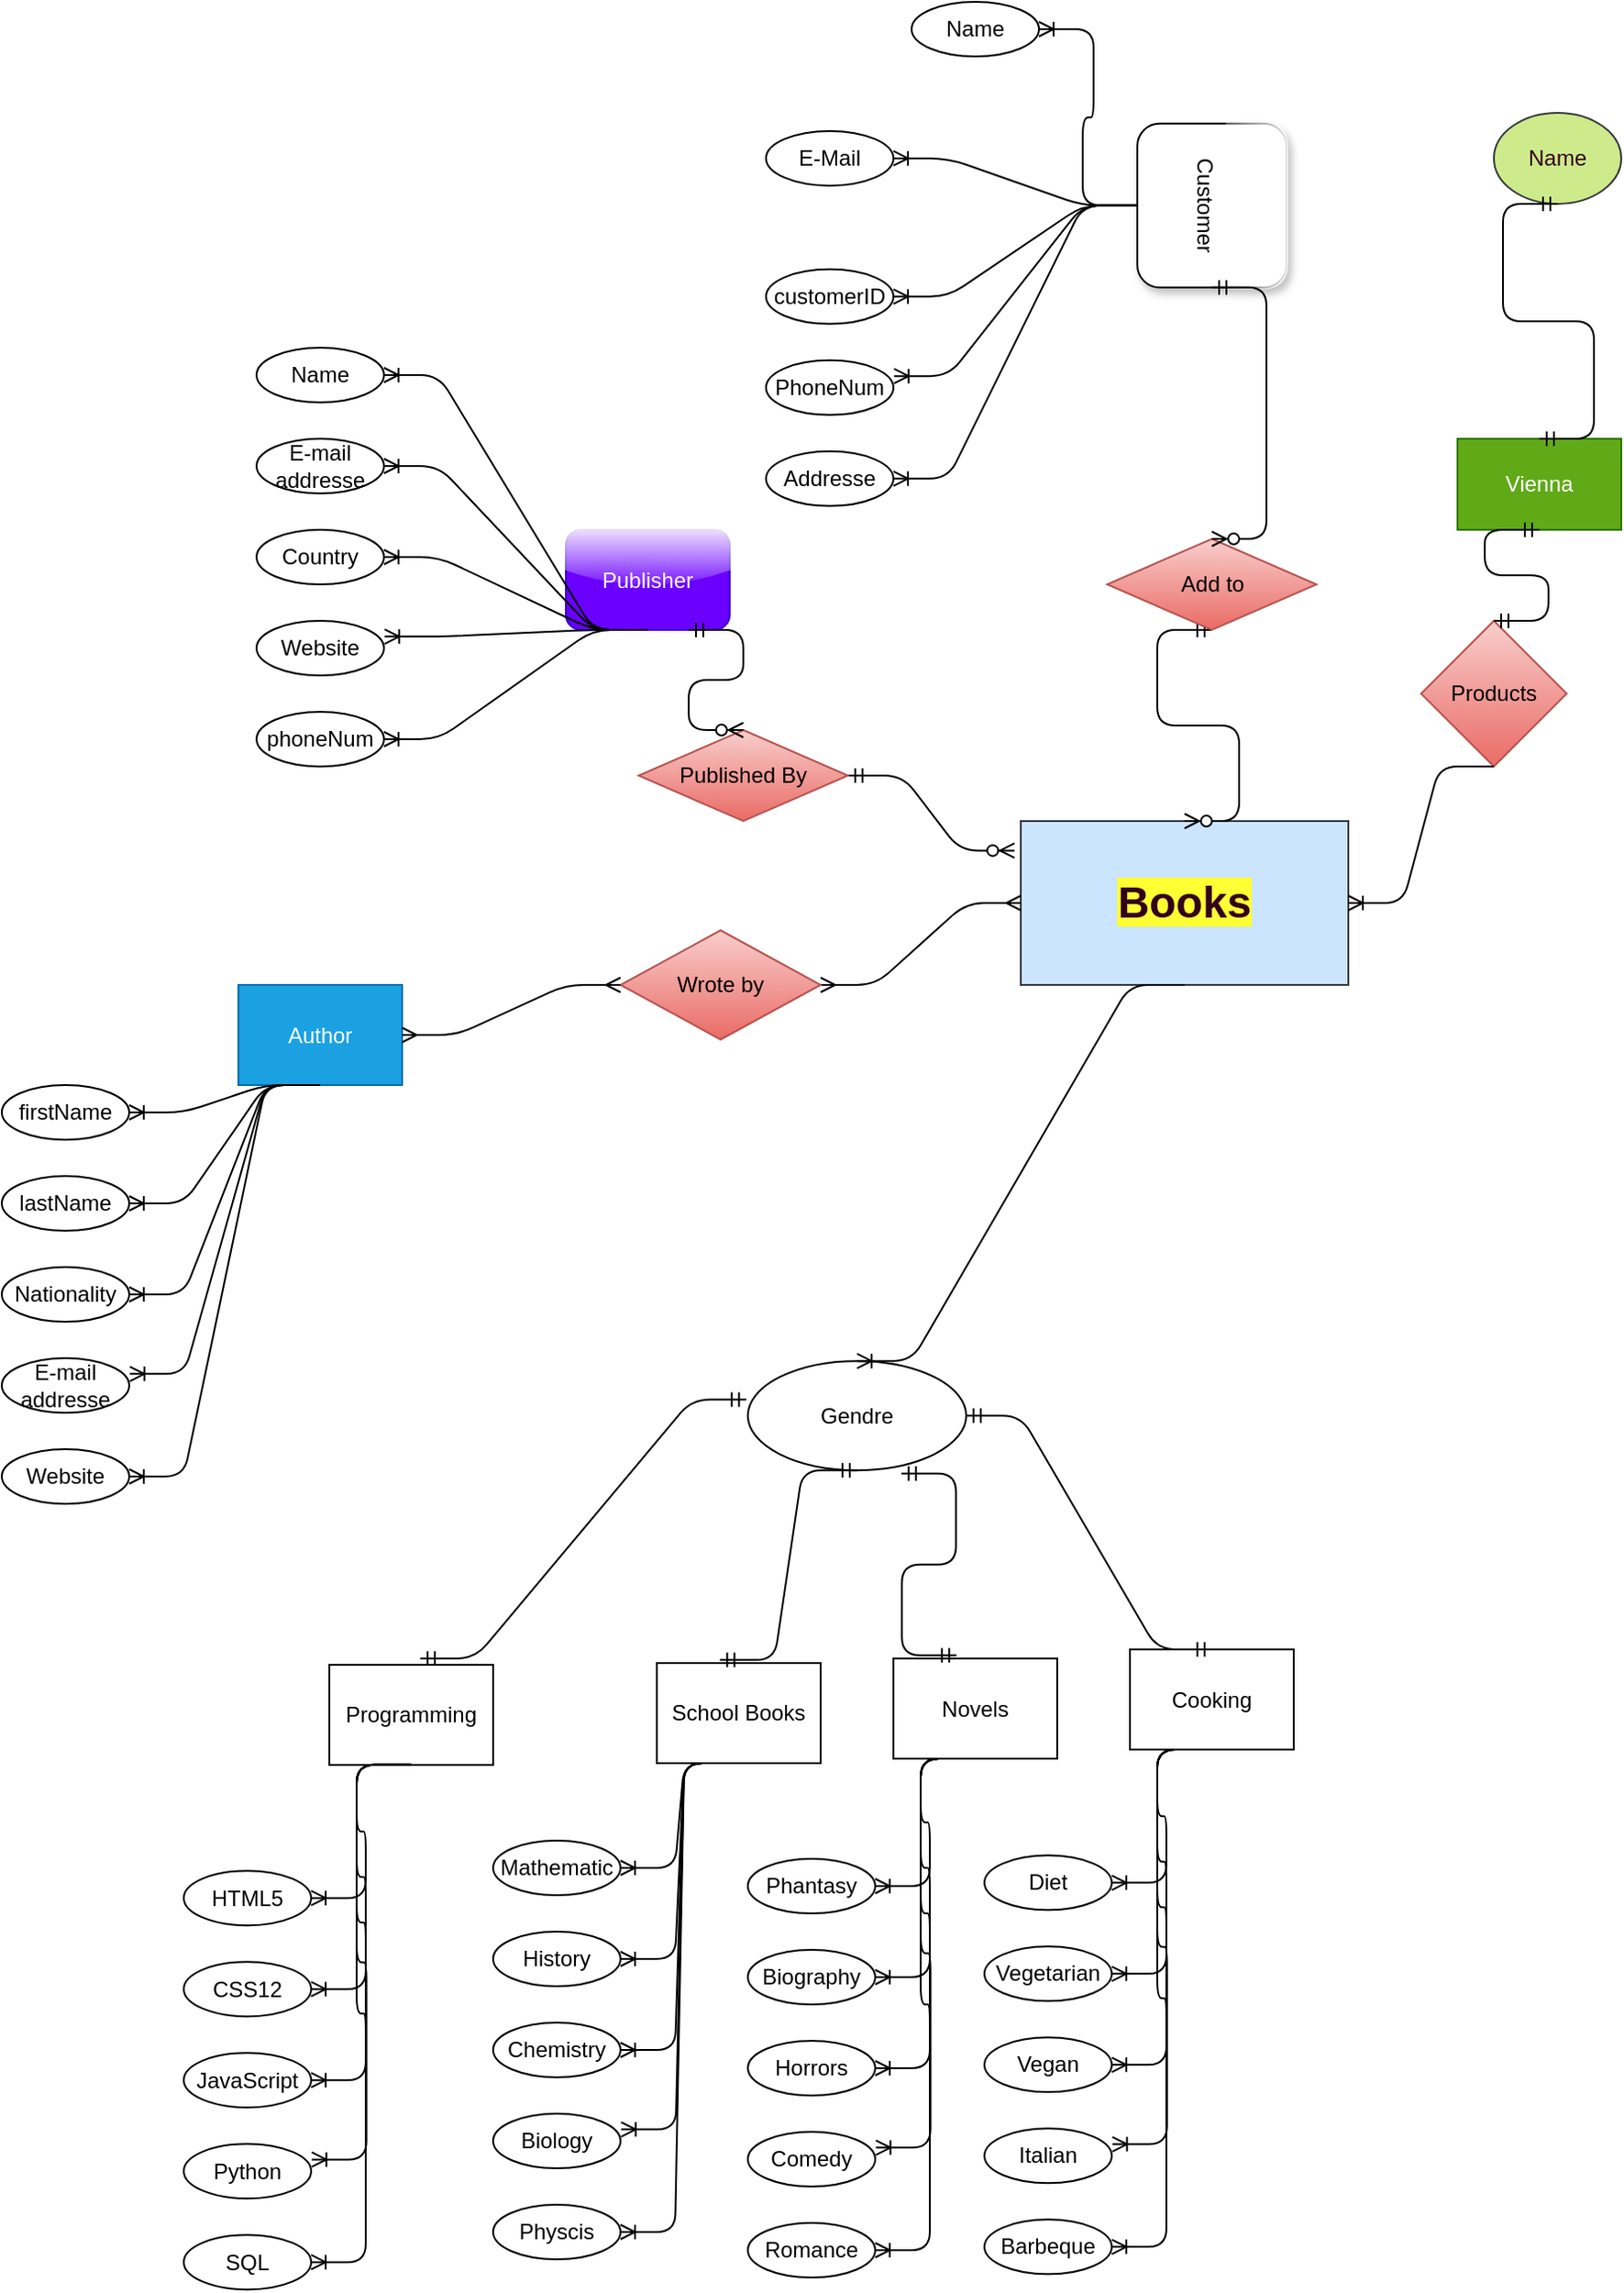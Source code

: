 <mxfile>
    <diagram id="5tubmODSqMUih_BJ8PE-" name="Page-1">
        <mxGraphModel dx="1701" dy="612" grid="1" gridSize="10" guides="1" tooltips="1" connect="1" arrows="1" fold="1" page="1" pageScale="1" pageWidth="827" pageHeight="1169" math="0" shadow="0">
            <root>
                <mxCell id="0"/>
                <mxCell id="1" parent="0"/>
                <mxCell id="5" value="&lt;font color=&quot;#33001a&quot;&gt;Name&lt;/font&gt;" style="ellipse;whiteSpace=wrap;html=1;labelBackgroundColor=none;fillColor=#cdeb8b;strokeColor=#36393d;" vertex="1" parent="1">
                    <mxGeometry x="670" y="120.95" width="70" height="50" as="geometry"/>
                </mxCell>
                <mxCell id="12" value="School Books" style="whiteSpace=wrap;html=1;" vertex="1" parent="1">
                    <mxGeometry x="210" y="972.5" width="90" height="55" as="geometry"/>
                </mxCell>
                <mxCell id="26" value="Vienna" style="whiteSpace=wrap;html=1;fillColor=#60a917;strokeColor=#2D7600;fontColor=#ffffff;" vertex="1" parent="1">
                    <mxGeometry x="650" y="300" width="90" height="50" as="geometry"/>
                </mxCell>
                <mxCell id="31" value="Products" style="rhombus;whiteSpace=wrap;html=1;gradientColor=#ea6b66;fillColor=#f8cecc;strokeColor=#b85450;" vertex="1" parent="1">
                    <mxGeometry x="630" y="400" width="80" height="80" as="geometry"/>
                </mxCell>
                <mxCell id="32" value="" style="edgeStyle=entityRelationEdgeStyle;fontSize=12;html=1;endArrow=ERmandOne;startArrow=ERmandOne;entryX=0.5;entryY=1;entryDx=0;entryDy=0;exitX=0.5;exitY=0;exitDx=0;exitDy=0;" edge="1" parent="1" source="26" target="5">
                    <mxGeometry width="100" height="100" relative="1" as="geometry">
                        <mxPoint x="620" y="380" as="sourcePoint"/>
                        <mxPoint x="720" y="280" as="targetPoint"/>
                    </mxGeometry>
                </mxCell>
                <mxCell id="33" value="" style="edgeStyle=entityRelationEdgeStyle;fontSize=12;html=1;endArrow=ERmandOne;startArrow=ERmandOne;entryX=0.5;entryY=1;entryDx=0;entryDy=0;exitX=0.5;exitY=0;exitDx=0;exitDy=0;" edge="1" parent="1" source="31" target="26">
                    <mxGeometry width="100" height="100" relative="1" as="geometry">
                        <mxPoint x="490" y="430" as="sourcePoint"/>
                        <mxPoint x="590" y="330" as="targetPoint"/>
                    </mxGeometry>
                </mxCell>
                <mxCell id="35" value="&lt;h1&gt;&lt;span style=&quot;background-color: rgb(255 , 255 , 51)&quot;&gt;&lt;font color=&quot;#33001a&quot;&gt;Books&lt;/font&gt;&lt;/span&gt;&lt;/h1&gt;" style="html=1;fillColor=#cce5ff;strokeColor=#36393d;fontStyle=1;labelBackgroundColor=none;labelBorderColor=none;whiteSpace=wrap;" vertex="1" parent="1">
                    <mxGeometry x="410" y="510" width="180" height="90" as="geometry"/>
                </mxCell>
                <mxCell id="39" value="" style="edgeStyle=entityRelationEdgeStyle;fontSize=12;html=1;endArrow=ERoneToMany;exitX=0.5;exitY=1;exitDx=0;exitDy=0;entryX=1;entryY=0.5;entryDx=0;entryDy=0;" edge="1" parent="1" source="31" target="35">
                    <mxGeometry width="100" height="100" relative="1" as="geometry">
                        <mxPoint x="370" y="590" as="sourcePoint"/>
                        <mxPoint x="690" y="510" as="targetPoint"/>
                    </mxGeometry>
                </mxCell>
                <mxCell id="40" value="Gendre" style="ellipse;whiteSpace=wrap;html=1;" vertex="1" parent="1">
                    <mxGeometry x="260" y="806.57" width="120" height="60" as="geometry"/>
                </mxCell>
                <mxCell id="41" value="" style="edgeStyle=entityRelationEdgeStyle;fontSize=12;html=1;endArrow=ERoneToMany;exitX=0.5;exitY=1;exitDx=0;exitDy=0;entryX=0.5;entryY=0;entryDx=0;entryDy=0;" edge="1" parent="1" source="35" target="40">
                    <mxGeometry width="100" height="100" relative="1" as="geometry">
                        <mxPoint x="370" y="600" as="sourcePoint"/>
                        <mxPoint x="470" y="500" as="targetPoint"/>
                    </mxGeometry>
                </mxCell>
                <mxCell id="42" value="" style="edgeStyle=entityRelationEdgeStyle;fontSize=12;html=1;endArrow=ERmandOne;startArrow=ERmandOne;entryX=-0.007;entryY=0.353;entryDx=0;entryDy=0;entryPerimeter=0;" edge="1" parent="1" target="40">
                    <mxGeometry width="100" height="100" relative="1" as="geometry">
                        <mxPoint x="80" y="970" as="sourcePoint"/>
                        <mxPoint x="240" y="850" as="targetPoint"/>
                    </mxGeometry>
                </mxCell>
                <mxCell id="43" value="" style="edgeStyle=entityRelationEdgeStyle;fontSize=12;html=1;endArrow=ERmandOne;startArrow=ERmandOne;entryX=0.5;entryY=1;entryDx=0;entryDy=0;exitX=0.385;exitY=-0.031;exitDx=0;exitDy=0;exitPerimeter=0;" edge="1" parent="1" source="12" target="40">
                    <mxGeometry width="100" height="100" relative="1" as="geometry">
                        <mxPoint x="330" y="960" as="sourcePoint"/>
                        <mxPoint x="430" y="860" as="targetPoint"/>
                    </mxGeometry>
                </mxCell>
                <mxCell id="50" value="Mathematic" style="ellipse;whiteSpace=wrap;html=1;" vertex="1" parent="1">
                    <mxGeometry x="120" y="1070" width="70" height="30" as="geometry"/>
                </mxCell>
                <mxCell id="51" value="Physcis" style="ellipse;whiteSpace=wrap;html=1;" vertex="1" parent="1">
                    <mxGeometry x="120" y="1270" width="70" height="30" as="geometry"/>
                </mxCell>
                <mxCell id="52" value="Chemistry" style="ellipse;whiteSpace=wrap;html=1;" vertex="1" parent="1">
                    <mxGeometry x="120" y="1170" width="70" height="30" as="geometry"/>
                </mxCell>
                <mxCell id="53" value="History" style="ellipse;whiteSpace=wrap;html=1;" vertex="1" parent="1">
                    <mxGeometry x="120" y="1120" width="70" height="30" as="geometry"/>
                </mxCell>
                <mxCell id="54" value="Biology" style="ellipse;whiteSpace=wrap;html=1;" vertex="1" parent="1">
                    <mxGeometry x="120" y="1220" width="70" height="30" as="geometry"/>
                </mxCell>
                <mxCell id="56" value="" style="edgeStyle=entityRelationEdgeStyle;fontSize=12;html=1;endArrow=ERoneToMany;exitX=0.5;exitY=1;exitDx=0;exitDy=0;" edge="1" parent="1" source="12" target="53">
                    <mxGeometry width="100" height="100" relative="1" as="geometry">
                        <mxPoint x="210" y="1090" as="sourcePoint"/>
                        <mxPoint x="310" y="990" as="targetPoint"/>
                    </mxGeometry>
                </mxCell>
                <mxCell id="57" value="" style="edgeStyle=entityRelationEdgeStyle;fontSize=12;html=1;endArrow=ERoneToMany;exitX=0.5;exitY=1;exitDx=0;exitDy=0;entryX=1;entryY=0.5;entryDx=0;entryDy=0;" edge="1" parent="1" source="12" target="52">
                    <mxGeometry width="100" height="100" relative="1" as="geometry">
                        <mxPoint x="265" y="1037.5" as="sourcePoint"/>
                        <mxPoint x="200" y="1145" as="targetPoint"/>
                    </mxGeometry>
                </mxCell>
                <mxCell id="58" value="" style="edgeStyle=entityRelationEdgeStyle;fontSize=12;html=1;endArrow=ERoneToMany;entryX=1.005;entryY=0.289;entryDx=0;entryDy=0;entryPerimeter=0;exitX=0.5;exitY=1;exitDx=0;exitDy=0;" edge="1" parent="1" source="12" target="54">
                    <mxGeometry width="100" height="100" relative="1" as="geometry">
                        <mxPoint x="250" y="1020" as="sourcePoint"/>
                        <mxPoint x="277.5" y="1220" as="targetPoint"/>
                    </mxGeometry>
                </mxCell>
                <mxCell id="59" value="" style="edgeStyle=entityRelationEdgeStyle;fontSize=12;html=1;endArrow=ERoneToMany;exitX=0.5;exitY=1;exitDx=0;exitDy=0;entryX=1;entryY=0.5;entryDx=0;entryDy=0;" edge="1" parent="1" source="12" target="51">
                    <mxGeometry width="100" height="100" relative="1" as="geometry">
                        <mxPoint x="265" y="1037.5" as="sourcePoint"/>
                        <mxPoint x="265" y="1270" as="targetPoint"/>
                    </mxGeometry>
                </mxCell>
                <mxCell id="60" value="" style="edgeStyle=entityRelationEdgeStyle;fontSize=12;html=1;endArrow=ERoneToMany;exitX=0.5;exitY=1;exitDx=0;exitDy=0;" edge="1" parent="1" source="12" target="50">
                    <mxGeometry width="100" height="100" relative="1" as="geometry">
                        <mxPoint x="265" y="1037.5" as="sourcePoint"/>
                        <mxPoint x="200" y="1145" as="targetPoint"/>
                    </mxGeometry>
                </mxCell>
                <mxCell id="85" value="Novels" style="whiteSpace=wrap;html=1;" vertex="1" parent="1">
                    <mxGeometry x="340" y="970" width="90" height="55" as="geometry"/>
                </mxCell>
                <mxCell id="86" value="" style="edgeStyle=entityRelationEdgeStyle;fontSize=12;html=1;endArrow=ERmandOne;startArrow=ERmandOne;entryX=0.703;entryY=1.031;entryDx=0;entryDy=0;exitX=0.385;exitY=-0.031;exitDx=0;exitDy=0;exitPerimeter=0;entryPerimeter=0;" edge="1" source="85" parent="1" target="40">
                    <mxGeometry width="100" height="100" relative="1" as="geometry">
                        <mxPoint x="470" y="970" as="sourcePoint"/>
                        <mxPoint x="450" y="860" as="targetPoint"/>
                    </mxGeometry>
                </mxCell>
                <mxCell id="87" value="Phantasy" style="ellipse;whiteSpace=wrap;html=1;" vertex="1" parent="1">
                    <mxGeometry x="260" y="1080" width="70" height="30" as="geometry"/>
                </mxCell>
                <mxCell id="88" value="Romance" style="ellipse;whiteSpace=wrap;html=1;" vertex="1" parent="1">
                    <mxGeometry x="260" y="1280" width="70" height="30" as="geometry"/>
                </mxCell>
                <mxCell id="89" value="Horrors" style="ellipse;whiteSpace=wrap;html=1;" vertex="1" parent="1">
                    <mxGeometry x="260" y="1180" width="70" height="30" as="geometry"/>
                </mxCell>
                <mxCell id="90" value="Biography" style="ellipse;whiteSpace=wrap;html=1;" vertex="1" parent="1">
                    <mxGeometry x="260" y="1130" width="70" height="30" as="geometry"/>
                </mxCell>
                <mxCell id="91" value="Comedy" style="ellipse;whiteSpace=wrap;html=1;" vertex="1" parent="1">
                    <mxGeometry x="260" y="1230" width="70" height="30" as="geometry"/>
                </mxCell>
                <mxCell id="92" value="" style="edgeStyle=entityRelationEdgeStyle;fontSize=12;html=1;endArrow=ERoneToMany;exitX=0.5;exitY=1;exitDx=0;exitDy=0;" edge="1" source="85" target="90" parent="1">
                    <mxGeometry width="100" height="100" relative="1" as="geometry">
                        <mxPoint x="350" y="1100" as="sourcePoint"/>
                        <mxPoint x="450" y="1000" as="targetPoint"/>
                    </mxGeometry>
                </mxCell>
                <mxCell id="93" value="" style="edgeStyle=entityRelationEdgeStyle;fontSize=12;html=1;endArrow=ERoneToMany;exitX=0.5;exitY=1;exitDx=0;exitDy=0;entryX=1;entryY=0.5;entryDx=0;entryDy=0;" edge="1" source="85" target="89" parent="1">
                    <mxGeometry width="100" height="100" relative="1" as="geometry">
                        <mxPoint x="405" y="1047.5" as="sourcePoint"/>
                        <mxPoint x="340" y="1155" as="targetPoint"/>
                    </mxGeometry>
                </mxCell>
                <mxCell id="94" value="" style="edgeStyle=entityRelationEdgeStyle;fontSize=12;html=1;endArrow=ERoneToMany;entryX=1.005;entryY=0.289;entryDx=0;entryDy=0;entryPerimeter=0;exitX=0.5;exitY=1;exitDx=0;exitDy=0;" edge="1" source="85" target="91" parent="1">
                    <mxGeometry width="100" height="100" relative="1" as="geometry">
                        <mxPoint x="390" y="1030" as="sourcePoint"/>
                        <mxPoint x="417.5" y="1230" as="targetPoint"/>
                    </mxGeometry>
                </mxCell>
                <mxCell id="95" value="" style="edgeStyle=entityRelationEdgeStyle;fontSize=12;html=1;endArrow=ERoneToMany;exitX=0.5;exitY=1;exitDx=0;exitDy=0;entryX=1;entryY=0.5;entryDx=0;entryDy=0;" edge="1" source="85" target="88" parent="1">
                    <mxGeometry width="100" height="100" relative="1" as="geometry">
                        <mxPoint x="405" y="1047.5" as="sourcePoint"/>
                        <mxPoint x="405" y="1280" as="targetPoint"/>
                    </mxGeometry>
                </mxCell>
                <mxCell id="96" value="" style="edgeStyle=entityRelationEdgeStyle;fontSize=12;html=1;endArrow=ERoneToMany;exitX=0.5;exitY=1;exitDx=0;exitDy=0;" edge="1" source="85" target="87" parent="1">
                    <mxGeometry width="100" height="100" relative="1" as="geometry">
                        <mxPoint x="405" y="1047.5" as="sourcePoint"/>
                        <mxPoint x="340" y="1155" as="targetPoint"/>
                    </mxGeometry>
                </mxCell>
                <mxCell id="104" value="Cooking" style="whiteSpace=wrap;html=1;" vertex="1" parent="1">
                    <mxGeometry x="470" y="965" width="90" height="55" as="geometry"/>
                </mxCell>
                <mxCell id="106" value="Diet" style="ellipse;whiteSpace=wrap;html=1;" vertex="1" parent="1">
                    <mxGeometry x="390" y="1078.14" width="70" height="30" as="geometry"/>
                </mxCell>
                <mxCell id="107" value="Barbeque" style="ellipse;whiteSpace=wrap;html=1;" vertex="1" parent="1">
                    <mxGeometry x="390" y="1278.14" width="70" height="30" as="geometry"/>
                </mxCell>
                <mxCell id="108" value="Vegan" style="ellipse;whiteSpace=wrap;html=1;" vertex="1" parent="1">
                    <mxGeometry x="390" y="1178.14" width="70" height="30" as="geometry"/>
                </mxCell>
                <mxCell id="109" value="Vegetarian" style="ellipse;whiteSpace=wrap;html=1;" vertex="1" parent="1">
                    <mxGeometry x="390" y="1128.14" width="70" height="30" as="geometry"/>
                </mxCell>
                <mxCell id="110" value="Italian" style="ellipse;whiteSpace=wrap;html=1;" vertex="1" parent="1">
                    <mxGeometry x="390" y="1228.14" width="70" height="30" as="geometry"/>
                </mxCell>
                <mxCell id="111" value="" style="edgeStyle=entityRelationEdgeStyle;fontSize=12;html=1;endArrow=ERoneToMany;exitX=0.5;exitY=1;exitDx=0;exitDy=0;" edge="1" source="104" target="109" parent="1">
                    <mxGeometry width="100" height="100" relative="1" as="geometry">
                        <mxPoint x="480" y="1098.14" as="sourcePoint"/>
                        <mxPoint x="580" y="998.14" as="targetPoint"/>
                    </mxGeometry>
                </mxCell>
                <mxCell id="112" value="" style="edgeStyle=entityRelationEdgeStyle;fontSize=12;html=1;endArrow=ERoneToMany;exitX=0.5;exitY=1;exitDx=0;exitDy=0;entryX=1;entryY=0.5;entryDx=0;entryDy=0;" edge="1" source="104" target="108" parent="1">
                    <mxGeometry width="100" height="100" relative="1" as="geometry">
                        <mxPoint x="535" y="1045.64" as="sourcePoint"/>
                        <mxPoint x="470" y="1153.14" as="targetPoint"/>
                    </mxGeometry>
                </mxCell>
                <mxCell id="113" value="" style="edgeStyle=entityRelationEdgeStyle;fontSize=12;html=1;endArrow=ERoneToMany;entryX=1.005;entryY=0.289;entryDx=0;entryDy=0;entryPerimeter=0;exitX=0.5;exitY=1;exitDx=0;exitDy=0;" edge="1" source="104" target="110" parent="1">
                    <mxGeometry width="100" height="100" relative="1" as="geometry">
                        <mxPoint x="520" y="1028.14" as="sourcePoint"/>
                        <mxPoint x="547.5" y="1228.14" as="targetPoint"/>
                    </mxGeometry>
                </mxCell>
                <mxCell id="114" value="" style="edgeStyle=entityRelationEdgeStyle;fontSize=12;html=1;endArrow=ERoneToMany;exitX=0.5;exitY=1;exitDx=0;exitDy=0;entryX=1;entryY=0.5;entryDx=0;entryDy=0;" edge="1" source="104" target="107" parent="1">
                    <mxGeometry width="100" height="100" relative="1" as="geometry">
                        <mxPoint x="535" y="1045.64" as="sourcePoint"/>
                        <mxPoint x="535" y="1278.14" as="targetPoint"/>
                    </mxGeometry>
                </mxCell>
                <mxCell id="115" value="" style="edgeStyle=entityRelationEdgeStyle;fontSize=12;html=1;endArrow=ERoneToMany;exitX=0.5;exitY=1;exitDx=0;exitDy=0;" edge="1" source="104" target="106" parent="1">
                    <mxGeometry width="100" height="100" relative="1" as="geometry">
                        <mxPoint x="535" y="1045.64" as="sourcePoint"/>
                        <mxPoint x="470" y="1153.14" as="targetPoint"/>
                    </mxGeometry>
                </mxCell>
                <mxCell id="116" value="" style="edgeStyle=entityRelationEdgeStyle;fontSize=12;html=1;endArrow=ERmandOne;startArrow=ERmandOne;entryX=1;entryY=0.5;entryDx=0;entryDy=0;exitX=0.5;exitY=0;exitDx=0;exitDy=0;" edge="1" parent="1" source="104" target="40">
                    <mxGeometry width="100" height="100" relative="1" as="geometry">
                        <mxPoint x="500.0" y="950.795" as="sourcePoint"/>
                        <mxPoint x="565.35" y="830" as="targetPoint"/>
                    </mxGeometry>
                </mxCell>
                <mxCell id="128" value="Programming" style="whiteSpace=wrap;html=1;" vertex="1" parent="1">
                    <mxGeometry x="30" y="973.43" width="90" height="55" as="geometry"/>
                </mxCell>
                <mxCell id="129" value="HTML5" style="ellipse;whiteSpace=wrap;html=1;" vertex="1" parent="1">
                    <mxGeometry x="-50" y="1086.57" width="70" height="30" as="geometry"/>
                </mxCell>
                <mxCell id="130" value="SQL" style="ellipse;whiteSpace=wrap;html=1;" vertex="1" parent="1">
                    <mxGeometry x="-50" y="1286.57" width="70" height="30" as="geometry"/>
                </mxCell>
                <mxCell id="131" value="JavaScript" style="ellipse;whiteSpace=wrap;html=1;" vertex="1" parent="1">
                    <mxGeometry x="-50" y="1186.57" width="70" height="30" as="geometry"/>
                </mxCell>
                <mxCell id="132" value="CSS12" style="ellipse;whiteSpace=wrap;html=1;" vertex="1" parent="1">
                    <mxGeometry x="-50" y="1136.57" width="70" height="30" as="geometry"/>
                </mxCell>
                <mxCell id="133" value="Python" style="ellipse;whiteSpace=wrap;html=1;" vertex="1" parent="1">
                    <mxGeometry x="-50" y="1236.57" width="70" height="30" as="geometry"/>
                </mxCell>
                <mxCell id="134" value="" style="edgeStyle=entityRelationEdgeStyle;fontSize=12;html=1;endArrow=ERoneToMany;exitX=0.5;exitY=1;exitDx=0;exitDy=0;" edge="1" source="128" target="132" parent="1">
                    <mxGeometry width="100" height="100" relative="1" as="geometry">
                        <mxPoint x="40" y="1106.57" as="sourcePoint"/>
                        <mxPoint x="140" y="1006.57" as="targetPoint"/>
                    </mxGeometry>
                </mxCell>
                <mxCell id="135" value="" style="edgeStyle=entityRelationEdgeStyle;fontSize=12;html=1;endArrow=ERoneToMany;exitX=0.5;exitY=1;exitDx=0;exitDy=0;entryX=1;entryY=0.5;entryDx=0;entryDy=0;" edge="1" source="128" target="131" parent="1">
                    <mxGeometry width="100" height="100" relative="1" as="geometry">
                        <mxPoint x="95" y="1054.07" as="sourcePoint"/>
                        <mxPoint x="30" y="1161.57" as="targetPoint"/>
                    </mxGeometry>
                </mxCell>
                <mxCell id="136" value="" style="edgeStyle=entityRelationEdgeStyle;fontSize=12;html=1;endArrow=ERoneToMany;entryX=1.005;entryY=0.289;entryDx=0;entryDy=0;entryPerimeter=0;exitX=0.5;exitY=1;exitDx=0;exitDy=0;" edge="1" source="128" target="133" parent="1">
                    <mxGeometry width="100" height="100" relative="1" as="geometry">
                        <mxPoint x="80" y="1036.57" as="sourcePoint"/>
                        <mxPoint x="107.5" y="1236.57" as="targetPoint"/>
                    </mxGeometry>
                </mxCell>
                <mxCell id="137" value="" style="edgeStyle=entityRelationEdgeStyle;fontSize=12;html=1;endArrow=ERoneToMany;exitX=0.5;exitY=1;exitDx=0;exitDy=0;entryX=1;entryY=0.5;entryDx=0;entryDy=0;" edge="1" source="128" target="130" parent="1">
                    <mxGeometry width="100" height="100" relative="1" as="geometry">
                        <mxPoint x="95" y="1054.07" as="sourcePoint"/>
                        <mxPoint x="95" y="1286.57" as="targetPoint"/>
                    </mxGeometry>
                </mxCell>
                <mxCell id="138" value="" style="edgeStyle=entityRelationEdgeStyle;fontSize=12;html=1;endArrow=ERoneToMany;exitX=0.5;exitY=1;exitDx=0;exitDy=0;" edge="1" source="128" target="129" parent="1">
                    <mxGeometry width="100" height="100" relative="1" as="geometry">
                        <mxPoint x="95" y="1054.07" as="sourcePoint"/>
                        <mxPoint x="30" y="1161.57" as="targetPoint"/>
                    </mxGeometry>
                </mxCell>
                <mxCell id="149" value="Author" style="whiteSpace=wrap;html=1;fillColor=#1ba1e2;strokeColor=#006EAF;fontColor=#ffffff;" vertex="1" parent="1">
                    <mxGeometry x="-20" y="600" width="90" height="55" as="geometry"/>
                </mxCell>
                <mxCell id="150" value="firstName" style="ellipse;whiteSpace=wrap;html=1;" vertex="1" parent="1">
                    <mxGeometry x="-150" y="655.0" width="70" height="30" as="geometry"/>
                </mxCell>
                <mxCell id="151" value="Website" style="ellipse;whiteSpace=wrap;html=1;" vertex="1" parent="1">
                    <mxGeometry x="-150" y="855.0" width="70" height="30" as="geometry"/>
                </mxCell>
                <mxCell id="152" value="Nationality" style="ellipse;whiteSpace=wrap;html=1;" vertex="1" parent="1">
                    <mxGeometry x="-150" y="755.0" width="70" height="30" as="geometry"/>
                </mxCell>
                <mxCell id="153" value="lastName" style="ellipse;whiteSpace=wrap;html=1;" vertex="1" parent="1">
                    <mxGeometry x="-150" y="705.0" width="70" height="30" as="geometry"/>
                </mxCell>
                <mxCell id="154" value="E-mail addresse" style="ellipse;whiteSpace=wrap;html=1;" vertex="1" parent="1">
                    <mxGeometry x="-150" y="805.0" width="70" height="30" as="geometry"/>
                </mxCell>
                <mxCell id="155" value="" style="edgeStyle=entityRelationEdgeStyle;fontSize=12;html=1;endArrow=ERoneToMany;exitX=0.5;exitY=1;exitDx=0;exitDy=0;" edge="1" source="149" target="153" parent="1">
                    <mxGeometry width="100" height="100" relative="1" as="geometry">
                        <mxPoint x="-60" y="675.0" as="sourcePoint"/>
                        <mxPoint x="40" y="575.0" as="targetPoint"/>
                    </mxGeometry>
                </mxCell>
                <mxCell id="156" value="" style="edgeStyle=entityRelationEdgeStyle;fontSize=12;html=1;endArrow=ERoneToMany;exitX=0.5;exitY=1;exitDx=0;exitDy=0;entryX=1;entryY=0.5;entryDx=0;entryDy=0;" edge="1" source="149" target="152" parent="1">
                    <mxGeometry width="100" height="100" relative="1" as="geometry">
                        <mxPoint x="-5" y="622.5" as="sourcePoint"/>
                        <mxPoint x="-70" y="730.0" as="targetPoint"/>
                    </mxGeometry>
                </mxCell>
                <mxCell id="157" value="" style="edgeStyle=entityRelationEdgeStyle;fontSize=12;html=1;endArrow=ERoneToMany;entryX=1.005;entryY=0.289;entryDx=0;entryDy=0;entryPerimeter=0;exitX=0.5;exitY=1;exitDx=0;exitDy=0;" edge="1" source="149" target="154" parent="1">
                    <mxGeometry width="100" height="100" relative="1" as="geometry">
                        <mxPoint x="-20" y="605.0" as="sourcePoint"/>
                        <mxPoint x="7.5" y="805.0" as="targetPoint"/>
                    </mxGeometry>
                </mxCell>
                <mxCell id="158" value="" style="edgeStyle=entityRelationEdgeStyle;fontSize=12;html=1;endArrow=ERoneToMany;exitX=0.5;exitY=1;exitDx=0;exitDy=0;entryX=1;entryY=0.5;entryDx=0;entryDy=0;" edge="1" source="149" target="151" parent="1">
                    <mxGeometry width="100" height="100" relative="1" as="geometry">
                        <mxPoint x="-5" y="622.5" as="sourcePoint"/>
                        <mxPoint x="-5" y="855.0" as="targetPoint"/>
                    </mxGeometry>
                </mxCell>
                <mxCell id="159" value="" style="edgeStyle=entityRelationEdgeStyle;fontSize=12;html=1;endArrow=ERoneToMany;exitX=0.5;exitY=1;exitDx=0;exitDy=0;" edge="1" source="149" target="150" parent="1">
                    <mxGeometry width="100" height="100" relative="1" as="geometry">
                        <mxPoint x="-5" y="622.5" as="sourcePoint"/>
                        <mxPoint x="-70" y="730.0" as="targetPoint"/>
                    </mxGeometry>
                </mxCell>
                <mxCell id="160" value="" style="edgeStyle=entityRelationEdgeStyle;fontSize=12;html=1;endArrow=ERmany;startArrow=ERmany;exitX=1;exitY=0.5;exitDx=0;exitDy=0;entryX=0;entryY=0.5;entryDx=0;entryDy=0;" edge="1" parent="1" source="161" target="35">
                    <mxGeometry width="100" height="100" relative="1" as="geometry">
                        <mxPoint x="290" y="650" as="sourcePoint"/>
                        <mxPoint x="390" y="550" as="targetPoint"/>
                    </mxGeometry>
                </mxCell>
                <mxCell id="161" value="Wrote by" style="shape=rhombus;perimeter=rhombusPerimeter;whiteSpace=wrap;html=1;align=center;gradientColor=#ea6b66;fillColor=#f8cecc;strokeColor=#b85450;" vertex="1" parent="1">
                    <mxGeometry x="190" y="570" width="110" height="60" as="geometry"/>
                </mxCell>
                <mxCell id="162" value="" style="edgeStyle=entityRelationEdgeStyle;fontSize=12;html=1;endArrow=ERmany;startArrow=ERmany;exitX=1;exitY=0.5;exitDx=0;exitDy=0;entryX=0;entryY=0.5;entryDx=0;entryDy=0;" edge="1" parent="1" source="149" target="161">
                    <mxGeometry width="100" height="100" relative="1" as="geometry">
                        <mxPoint x="80" y="627.5" as="sourcePoint"/>
                        <mxPoint x="410" y="555" as="targetPoint"/>
                    </mxGeometry>
                </mxCell>
                <mxCell id="165" value="Publisher" style="whiteSpace=wrap;html=1;sketch=0;rounded=1;glass=1;fillColor=#6a00ff;strokeColor=#3700CC;fontColor=#ffffff;" vertex="1" parent="1">
                    <mxGeometry x="160" y="350" width="90" height="55" as="geometry"/>
                </mxCell>
                <mxCell id="166" value="Name" style="ellipse;whiteSpace=wrap;html=1;" vertex="1" parent="1">
                    <mxGeometry x="-10" y="250.0" width="70" height="30" as="geometry"/>
                </mxCell>
                <mxCell id="167" value="phoneNum" style="ellipse;whiteSpace=wrap;html=1;" vertex="1" parent="1">
                    <mxGeometry x="-10" y="450.0" width="70" height="30" as="geometry"/>
                </mxCell>
                <mxCell id="168" value="Country" style="ellipse;whiteSpace=wrap;html=1;" vertex="1" parent="1">
                    <mxGeometry x="-10" y="350.0" width="70" height="30" as="geometry"/>
                </mxCell>
                <mxCell id="169" value="E-mail addresse" style="ellipse;whiteSpace=wrap;html=1;" vertex="1" parent="1">
                    <mxGeometry x="-10" y="300.0" width="70" height="30" as="geometry"/>
                </mxCell>
                <mxCell id="170" value="Website" style="ellipse;whiteSpace=wrap;html=1;" vertex="1" parent="1">
                    <mxGeometry x="-10" y="400.0" width="70" height="30" as="geometry"/>
                </mxCell>
                <mxCell id="171" value="" style="edgeStyle=entityRelationEdgeStyle;fontSize=12;html=1;endArrow=ERoneToMany;exitX=0.5;exitY=1;exitDx=0;exitDy=0;" edge="1" source="165" target="169" parent="1">
                    <mxGeometry width="100" height="100" relative="1" as="geometry">
                        <mxPoint x="80" y="270.0" as="sourcePoint"/>
                        <mxPoint x="180" y="170.0" as="targetPoint"/>
                    </mxGeometry>
                </mxCell>
                <mxCell id="172" value="" style="edgeStyle=entityRelationEdgeStyle;fontSize=12;html=1;endArrow=ERoneToMany;exitX=0.5;exitY=1;exitDx=0;exitDy=0;entryX=1;entryY=0.5;entryDx=0;entryDy=0;" edge="1" source="165" target="168" parent="1">
                    <mxGeometry width="100" height="100" relative="1" as="geometry">
                        <mxPoint x="135" y="217.5" as="sourcePoint"/>
                        <mxPoint x="70" y="325.0" as="targetPoint"/>
                    </mxGeometry>
                </mxCell>
                <mxCell id="173" value="" style="edgeStyle=entityRelationEdgeStyle;fontSize=12;html=1;endArrow=ERoneToMany;entryX=1.005;entryY=0.289;entryDx=0;entryDy=0;entryPerimeter=0;exitX=0.5;exitY=1;exitDx=0;exitDy=0;" edge="1" source="165" target="170" parent="1">
                    <mxGeometry width="100" height="100" relative="1" as="geometry">
                        <mxPoint x="120" y="200.0" as="sourcePoint"/>
                        <mxPoint x="147.5" y="400.0" as="targetPoint"/>
                    </mxGeometry>
                </mxCell>
                <mxCell id="174" value="" style="edgeStyle=entityRelationEdgeStyle;fontSize=12;html=1;endArrow=ERoneToMany;exitX=0.5;exitY=1;exitDx=0;exitDy=0;entryX=1;entryY=0.5;entryDx=0;entryDy=0;" edge="1" source="165" target="167" parent="1">
                    <mxGeometry width="100" height="100" relative="1" as="geometry">
                        <mxPoint x="135" y="217.5" as="sourcePoint"/>
                        <mxPoint x="135" y="450.0" as="targetPoint"/>
                    </mxGeometry>
                </mxCell>
                <mxCell id="175" value="" style="edgeStyle=entityRelationEdgeStyle;fontSize=12;html=1;endArrow=ERoneToMany;exitX=0.5;exitY=1;exitDx=0;exitDy=0;" edge="1" source="165" target="166" parent="1">
                    <mxGeometry width="100" height="100" relative="1" as="geometry">
                        <mxPoint x="135" y="217.5" as="sourcePoint"/>
                        <mxPoint x="70" y="325.0" as="targetPoint"/>
                    </mxGeometry>
                </mxCell>
                <mxCell id="176" value="" style="edgeStyle=entityRelationEdgeStyle;fontSize=12;html=1;endArrow=ERzeroToMany;startArrow=ERmandOne;entryX=-0.019;entryY=0.18;entryDx=0;entryDy=0;entryPerimeter=0;exitX=1;exitY=0.5;exitDx=0;exitDy=0;" edge="1" parent="1" source="178" target="35">
                    <mxGeometry width="100" height="100" relative="1" as="geometry">
                        <mxPoint x="300" y="430" as="sourcePoint"/>
                        <mxPoint x="400" y="330" as="targetPoint"/>
                    </mxGeometry>
                </mxCell>
                <mxCell id="178" value="Published By" style="shape=rhombus;perimeter=rhombusPerimeter;whiteSpace=wrap;html=1;align=center;gradientColor=#ea6b66;fillColor=#f8cecc;strokeColor=#b85450;" vertex="1" parent="1">
                    <mxGeometry x="200" y="460" width="115" height="50" as="geometry"/>
                </mxCell>
                <mxCell id="179" value="" style="edgeStyle=entityRelationEdgeStyle;fontSize=12;html=1;endArrow=ERzeroToMany;startArrow=ERmandOne;entryX=0.5;entryY=0;entryDx=0;entryDy=0;exitX=0.75;exitY=1;exitDx=0;exitDy=0;" edge="1" parent="1" source="165" target="178">
                    <mxGeometry width="100" height="100" relative="1" as="geometry">
                        <mxPoint x="380" y="370" as="sourcePoint"/>
                        <mxPoint x="406.58" y="526.2" as="targetPoint"/>
                    </mxGeometry>
                </mxCell>
                <mxCell id="180" value="&lt;h1&gt;&lt;span style=&quot;font-size: 12px ; font-weight: normal&quot;&gt;Customer&lt;/span&gt;&lt;/h1&gt;" style="whiteSpace=wrap;html=1;rotation=90;align=center;glass=1;rounded=1;shadow=1;" vertex="1" parent="1">
                    <mxGeometry x="470" y="130.95" width="90" height="81.9" as="geometry"/>
                </mxCell>
                <mxCell id="181" value="Name" style="ellipse;whiteSpace=wrap;html=1;rotation=0;" vertex="1" parent="1">
                    <mxGeometry x="350" y="60.0" width="70" height="30" as="geometry"/>
                </mxCell>
                <mxCell id="182" value="Addresse" style="ellipse;whiteSpace=wrap;html=1;" vertex="1" parent="1">
                    <mxGeometry x="270" y="306.9" width="70" height="30" as="geometry"/>
                </mxCell>
                <mxCell id="183" value="customerID" style="ellipse;whiteSpace=wrap;html=1;" vertex="1" parent="1">
                    <mxGeometry x="270" y="206.9" width="70" height="30" as="geometry"/>
                </mxCell>
                <mxCell id="184" value="E-Mail" style="ellipse;whiteSpace=wrap;html=1;" vertex="1" parent="1">
                    <mxGeometry x="270" y="130.95" width="70" height="30" as="geometry"/>
                </mxCell>
                <mxCell id="185" value="PhoneNum" style="ellipse;whiteSpace=wrap;html=1;" vertex="1" parent="1">
                    <mxGeometry x="270" y="256.9" width="70" height="30" as="geometry"/>
                </mxCell>
                <mxCell id="186" value="" style="edgeStyle=entityRelationEdgeStyle;fontSize=12;html=1;endArrow=ERoneToMany;exitX=0.5;exitY=1;exitDx=0;exitDy=0;" edge="1" source="180" target="184" parent="1">
                    <mxGeometry width="100" height="100" relative="1" as="geometry">
                        <mxPoint x="360" y="126.9" as="sourcePoint"/>
                        <mxPoint x="460" y="26.9" as="targetPoint"/>
                    </mxGeometry>
                </mxCell>
                <mxCell id="187" value="" style="edgeStyle=entityRelationEdgeStyle;fontSize=12;html=1;endArrow=ERoneToMany;exitX=0.5;exitY=1;exitDx=0;exitDy=0;entryX=1;entryY=0.5;entryDx=0;entryDy=0;" edge="1" source="180" target="183" parent="1">
                    <mxGeometry width="100" height="100" relative="1" as="geometry">
                        <mxPoint x="415" y="74.4" as="sourcePoint"/>
                        <mxPoint x="350" y="181.9" as="targetPoint"/>
                    </mxGeometry>
                </mxCell>
                <mxCell id="188" value="" style="edgeStyle=entityRelationEdgeStyle;fontSize=12;html=1;endArrow=ERoneToMany;entryX=1.005;entryY=0.289;entryDx=0;entryDy=0;entryPerimeter=0;exitX=0.5;exitY=1;exitDx=0;exitDy=0;" edge="1" source="180" target="185" parent="1">
                    <mxGeometry width="100" height="100" relative="1" as="geometry">
                        <mxPoint x="400" y="56.9" as="sourcePoint"/>
                        <mxPoint x="427.5" y="256.9" as="targetPoint"/>
                    </mxGeometry>
                </mxCell>
                <mxCell id="189" value="" style="edgeStyle=entityRelationEdgeStyle;fontSize=12;html=1;endArrow=ERoneToMany;exitX=0.5;exitY=1;exitDx=0;exitDy=0;entryX=1;entryY=0.5;entryDx=0;entryDy=0;" edge="1" source="180" target="182" parent="1">
                    <mxGeometry width="100" height="100" relative="1" as="geometry">
                        <mxPoint x="415" y="74.4" as="sourcePoint"/>
                        <mxPoint x="415" y="306.9" as="targetPoint"/>
                    </mxGeometry>
                </mxCell>
                <mxCell id="190" value="" style="edgeStyle=entityRelationEdgeStyle;fontSize=12;html=1;endArrow=ERoneToMany;exitX=0.5;exitY=1;exitDx=0;exitDy=0;" edge="1" source="180" target="181" parent="1">
                    <mxGeometry width="100" height="100" relative="1" as="geometry">
                        <mxPoint x="415" y="74.4" as="sourcePoint"/>
                        <mxPoint x="350" y="181.9" as="targetPoint"/>
                    </mxGeometry>
                </mxCell>
                <mxCell id="191" value="" style="edgeStyle=entityRelationEdgeStyle;fontSize=12;html=1;endArrow=ERzeroToMany;startArrow=ERmandOne;entryX=0.5;entryY=0;entryDx=0;entryDy=0;exitX=0.5;exitY=1;exitDx=0;exitDy=0;" edge="1" source="192" parent="1" target="35">
                    <mxGeometry width="100" height="100" relative="1" as="geometry">
                        <mxPoint x="580" y="286.9" as="sourcePoint"/>
                        <mxPoint x="686.58" y="383.1" as="targetPoint"/>
                    </mxGeometry>
                </mxCell>
                <mxCell id="192" value="Add to" style="shape=rhombus;perimeter=rhombusPerimeter;whiteSpace=wrap;html=1;align=center;fillColor=#f8cecc;strokeColor=#b85450;gradientColor=#ea6b66;" vertex="1" parent="1">
                    <mxGeometry x="457.5" y="355" width="115" height="50" as="geometry"/>
                </mxCell>
                <mxCell id="193" value="" style="edgeStyle=entityRelationEdgeStyle;fontSize=12;html=1;endArrow=ERzeroToMany;startArrow=ERmandOne;entryX=0.5;entryY=0;entryDx=0;entryDy=0;exitX=1;exitY=0.5;exitDx=0;exitDy=0;" edge="1" source="180" target="192" parent="1">
                    <mxGeometry width="100" height="100" relative="1" as="geometry">
                        <mxPoint x="660" y="226.9" as="sourcePoint"/>
                        <mxPoint x="686.58" y="383.1" as="targetPoint"/>
                    </mxGeometry>
                </mxCell>
            </root>
        </mxGraphModel>
    </diagram>
</mxfile>